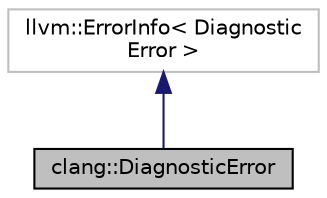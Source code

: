 digraph "clang::DiagnosticError"
{
 // LATEX_PDF_SIZE
  bgcolor="transparent";
  edge [fontname="Helvetica",fontsize="10",labelfontname="Helvetica",labelfontsize="10"];
  node [fontname="Helvetica",fontsize="10",shape=record];
  Node1 [label="clang::DiagnosticError",height=0.2,width=0.4,color="black", fillcolor="grey75", style="filled", fontcolor="black",tooltip="Carries a Clang diagnostic in an llvm::Error."];
  Node2 -> Node1 [dir="back",color="midnightblue",fontsize="10",style="solid",fontname="Helvetica"];
  Node2 [label="llvm::ErrorInfo\< Diagnostic\lError \>",height=0.2,width=0.4,color="grey75",tooltip=" "];
}

